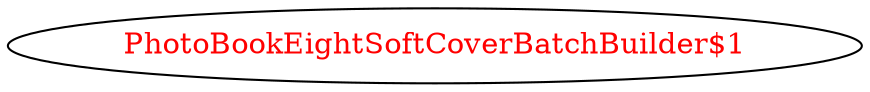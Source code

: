 digraph dependencyGraph {
 concentrate=true;
 ranksep="2.0";
 rankdir="LR"; 
 splines="ortho";
"PhotoBookEightSoftCoverBatchBuilder$1" [fontcolor="red"];
}